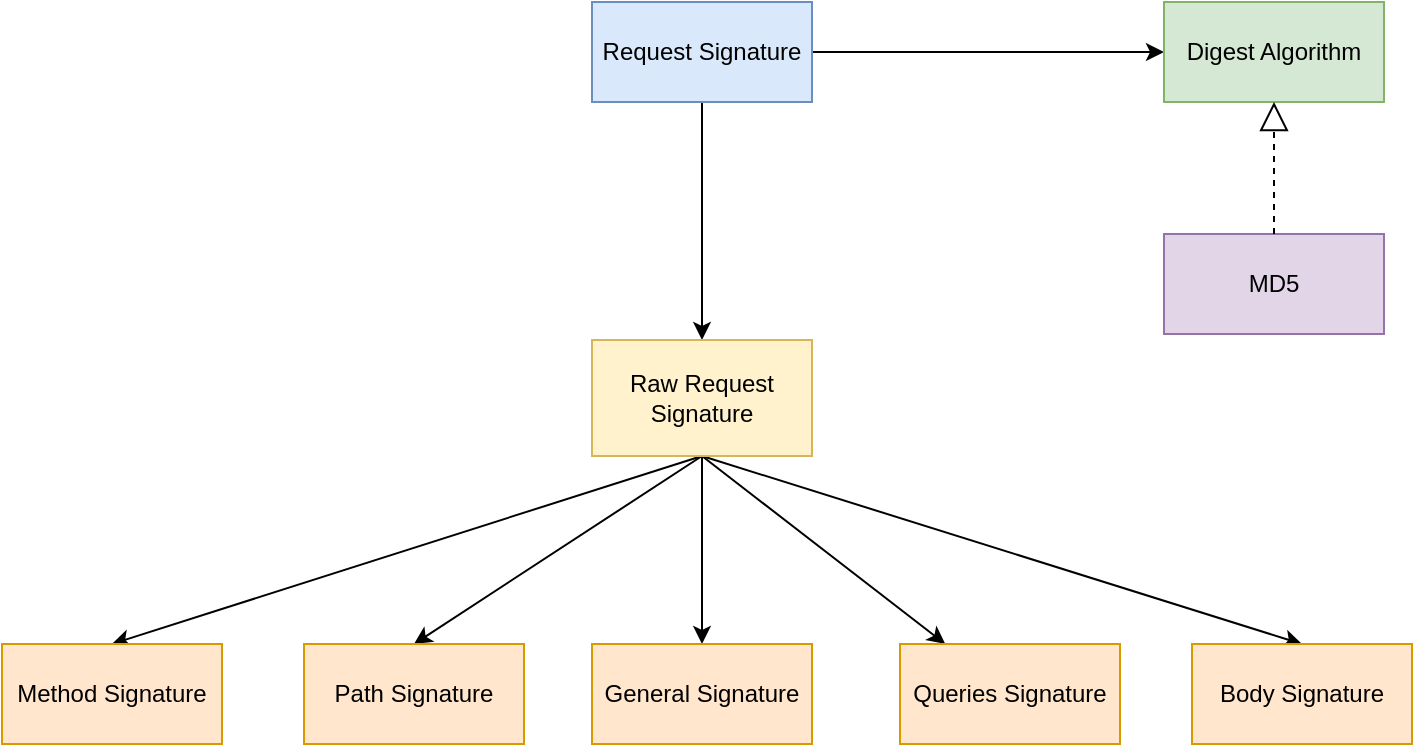 <mxfile version="21.6.6" type="github">
  <diagram id="C5RBs43oDa-KdzZeNtuy" name="Page-1">
    <mxGraphModel dx="1221" dy="633" grid="0" gridSize="10" guides="1" tooltips="1" connect="1" arrows="1" fold="1" page="1" pageScale="1" pageWidth="827" pageHeight="1169" math="0" shadow="0">
      <root>
        <mxCell id="WIyWlLk6GJQsqaUBKTNV-0" />
        <mxCell id="WIyWlLk6GJQsqaUBKTNV-1" parent="WIyWlLk6GJQsqaUBKTNV-0" />
        <mxCell id="Viqg7B46TrPz1AS4XvMr-3" style="edgeStyle=orthogonalEdgeStyle;rounded=0;orthogonalLoop=1;jettySize=auto;html=1;entryX=0;entryY=0.5;entryDx=0;entryDy=0;" edge="1" parent="WIyWlLk6GJQsqaUBKTNV-1" source="Viqg7B46TrPz1AS4XvMr-0" target="Viqg7B46TrPz1AS4XvMr-2">
          <mxGeometry relative="1" as="geometry" />
        </mxCell>
        <mxCell id="Viqg7B46TrPz1AS4XvMr-21" style="edgeStyle=orthogonalEdgeStyle;rounded=0;orthogonalLoop=1;jettySize=auto;html=1;entryX=0.5;entryY=0;entryDx=0;entryDy=0;" edge="1" parent="WIyWlLk6GJQsqaUBKTNV-1" source="Viqg7B46TrPz1AS4XvMr-0" target="Viqg7B46TrPz1AS4XvMr-1">
          <mxGeometry relative="1" as="geometry" />
        </mxCell>
        <mxCell id="Viqg7B46TrPz1AS4XvMr-0" value="Request Signature" style="html=1;whiteSpace=wrap;fillColor=#dae8fc;strokeColor=#6c8ebf;" vertex="1" parent="WIyWlLk6GJQsqaUBKTNV-1">
          <mxGeometry x="344" y="321" width="110" height="50" as="geometry" />
        </mxCell>
        <mxCell id="Viqg7B46TrPz1AS4XvMr-16" style="rounded=0;orthogonalLoop=1;jettySize=auto;html=1;exitX=0.5;exitY=1;exitDx=0;exitDy=0;entryX=0.5;entryY=0;entryDx=0;entryDy=0;" edge="1" parent="WIyWlLk6GJQsqaUBKTNV-1" source="Viqg7B46TrPz1AS4XvMr-1" target="Viqg7B46TrPz1AS4XvMr-9">
          <mxGeometry relative="1" as="geometry">
            <mxPoint x="110" y="640" as="targetPoint" />
          </mxGeometry>
        </mxCell>
        <mxCell id="Viqg7B46TrPz1AS4XvMr-18" style="rounded=0;orthogonalLoop=1;jettySize=auto;html=1;" edge="1" parent="WIyWlLk6GJQsqaUBKTNV-1" source="Viqg7B46TrPz1AS4XvMr-1" target="Viqg7B46TrPz1AS4XvMr-11">
          <mxGeometry relative="1" as="geometry" />
        </mxCell>
        <mxCell id="Viqg7B46TrPz1AS4XvMr-19" style="rounded=0;orthogonalLoop=1;jettySize=auto;html=1;exitX=0.5;exitY=1;exitDx=0;exitDy=0;" edge="1" parent="WIyWlLk6GJQsqaUBKTNV-1" source="Viqg7B46TrPz1AS4XvMr-1" target="Viqg7B46TrPz1AS4XvMr-12">
          <mxGeometry relative="1" as="geometry" />
        </mxCell>
        <mxCell id="Viqg7B46TrPz1AS4XvMr-20" style="rounded=0;orthogonalLoop=1;jettySize=auto;html=1;entryX=0.5;entryY=0;entryDx=0;entryDy=0;exitX=0.5;exitY=1;exitDx=0;exitDy=0;" edge="1" parent="WIyWlLk6GJQsqaUBKTNV-1" source="Viqg7B46TrPz1AS4XvMr-1" target="Viqg7B46TrPz1AS4XvMr-13">
          <mxGeometry relative="1" as="geometry">
            <mxPoint x="795" y="600" as="targetPoint" />
          </mxGeometry>
        </mxCell>
        <mxCell id="Viqg7B46TrPz1AS4XvMr-22" style="rounded=0;orthogonalLoop=1;jettySize=auto;html=1;entryX=0.5;entryY=0;entryDx=0;entryDy=0;exitX=0.5;exitY=1;exitDx=0;exitDy=0;" edge="1" parent="WIyWlLk6GJQsqaUBKTNV-1" source="Viqg7B46TrPz1AS4XvMr-1" target="Viqg7B46TrPz1AS4XvMr-10">
          <mxGeometry relative="1" as="geometry" />
        </mxCell>
        <mxCell id="Viqg7B46TrPz1AS4XvMr-1" value="Raw Request Signature" style="html=1;whiteSpace=wrap;fillColor=#fff2cc;strokeColor=#d6b656;" vertex="1" parent="WIyWlLk6GJQsqaUBKTNV-1">
          <mxGeometry x="344" y="490" width="110" height="58" as="geometry" />
        </mxCell>
        <mxCell id="Viqg7B46TrPz1AS4XvMr-2" value="Digest Algorithm" style="html=1;whiteSpace=wrap;fillColor=#d5e8d4;strokeColor=#82b366;" vertex="1" parent="WIyWlLk6GJQsqaUBKTNV-1">
          <mxGeometry x="630" y="321" width="110" height="50" as="geometry" />
        </mxCell>
        <mxCell id="Viqg7B46TrPz1AS4XvMr-4" value="MD5" style="html=1;whiteSpace=wrap;fillColor=#e1d5e7;strokeColor=#9673a6;" vertex="1" parent="WIyWlLk6GJQsqaUBKTNV-1">
          <mxGeometry x="630" y="437" width="110" height="50" as="geometry" />
        </mxCell>
        <mxCell id="Viqg7B46TrPz1AS4XvMr-7" value="" style="endArrow=block;dashed=1;endFill=0;endSize=12;html=1;rounded=0;entryX=0.5;entryY=1;entryDx=0;entryDy=0;exitX=0.5;exitY=0;exitDx=0;exitDy=0;" edge="1" parent="WIyWlLk6GJQsqaUBKTNV-1" source="Viqg7B46TrPz1AS4XvMr-4" target="Viqg7B46TrPz1AS4XvMr-2">
          <mxGeometry width="160" relative="1" as="geometry">
            <mxPoint x="370" y="421" as="sourcePoint" />
            <mxPoint x="530" y="421" as="targetPoint" />
          </mxGeometry>
        </mxCell>
        <mxCell id="Viqg7B46TrPz1AS4XvMr-9" value="Method Signature" style="html=1;whiteSpace=wrap;fillColor=#ffe6cc;strokeColor=#d79b00;" vertex="1" parent="WIyWlLk6GJQsqaUBKTNV-1">
          <mxGeometry x="49" y="642" width="110" height="50" as="geometry" />
        </mxCell>
        <mxCell id="Viqg7B46TrPz1AS4XvMr-10" value="Path Signature" style="html=1;whiteSpace=wrap;fillColor=#ffe6cc;strokeColor=#d79b00;" vertex="1" parent="WIyWlLk6GJQsqaUBKTNV-1">
          <mxGeometry x="200" y="642" width="110" height="50" as="geometry" />
        </mxCell>
        <mxCell id="Viqg7B46TrPz1AS4XvMr-11" value="General Signature" style="html=1;whiteSpace=wrap;fillColor=#ffe6cc;strokeColor=#d79b00;" vertex="1" parent="WIyWlLk6GJQsqaUBKTNV-1">
          <mxGeometry x="344" y="642" width="110" height="50" as="geometry" />
        </mxCell>
        <mxCell id="Viqg7B46TrPz1AS4XvMr-12" value="Queries Signature" style="html=1;whiteSpace=wrap;fillColor=#ffe6cc;strokeColor=#d79b00;" vertex="1" parent="WIyWlLk6GJQsqaUBKTNV-1">
          <mxGeometry x="498" y="642" width="110" height="50" as="geometry" />
        </mxCell>
        <mxCell id="Viqg7B46TrPz1AS4XvMr-13" value="Body Signature" style="html=1;whiteSpace=wrap;fillColor=#ffe6cc;strokeColor=#d79b00;" vertex="1" parent="WIyWlLk6GJQsqaUBKTNV-1">
          <mxGeometry x="644" y="642" width="110" height="50" as="geometry" />
        </mxCell>
      </root>
    </mxGraphModel>
  </diagram>
</mxfile>
